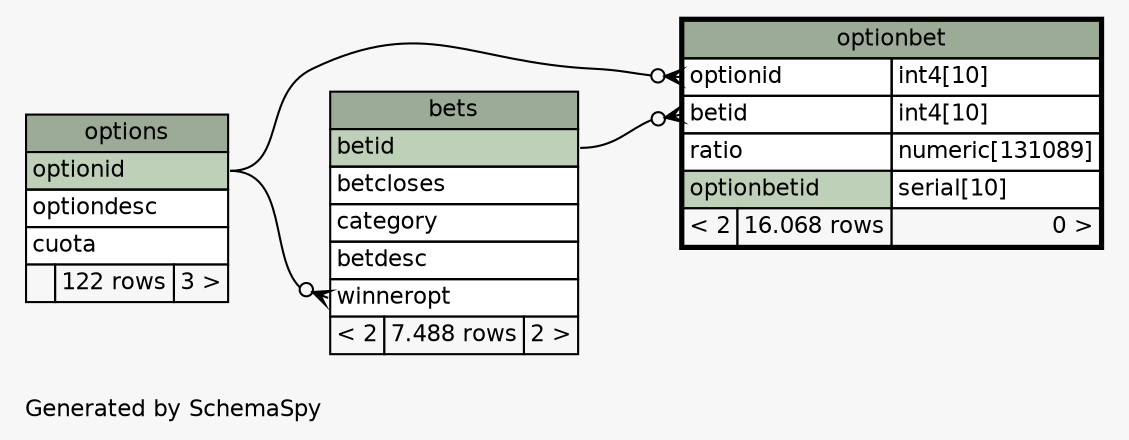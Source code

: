 // dot 2.38.0 on Linux 4.4.0-45-generic
// SchemaSpy rev 590
digraph "oneDegreeRelationshipsDiagram" {
  graph [
    rankdir="RL"
    bgcolor="#f7f7f7"
    label="\nGenerated by SchemaSpy"
    labeljust="l"
    nodesep="0.18"
    ranksep="0.46"
    fontname="Helvetica"
    fontsize="11"
  ];
  node [
    fontname="Helvetica"
    fontsize="11"
    shape="plaintext"
  ];
  edge [
    arrowsize="0.8"
  ];
  "bets":"winneropt":w -> "options":"optionid":e [arrowhead=none dir=back arrowtail=crowodot];
  "optionbet":"betid":w -> "bets":"betid":e [arrowhead=none dir=back arrowtail=crowodot];
  "optionbet":"optionid":w -> "options":"optionid":e [arrowhead=none dir=back arrowtail=crowodot];
  "bets" [
    label=<
    <TABLE BORDER="0" CELLBORDER="1" CELLSPACING="0" BGCOLOR="#ffffff">
      <TR><TD COLSPAN="3" BGCOLOR="#9bab96" ALIGN="CENTER">bets</TD></TR>
      <TR><TD PORT="betid" COLSPAN="3" BGCOLOR="#bed1b8" ALIGN="LEFT">betid</TD></TR>
      <TR><TD PORT="betcloses" COLSPAN="3" ALIGN="LEFT">betcloses</TD></TR>
      <TR><TD PORT="category" COLSPAN="3" ALIGN="LEFT">category</TD></TR>
      <TR><TD PORT="betdesc" COLSPAN="3" ALIGN="LEFT">betdesc</TD></TR>
      <TR><TD PORT="winneropt" COLSPAN="3" ALIGN="LEFT">winneropt</TD></TR>
      <TR><TD ALIGN="LEFT" BGCOLOR="#f7f7f7">&lt; 2</TD><TD ALIGN="RIGHT" BGCOLOR="#f7f7f7">7.488 rows</TD><TD ALIGN="RIGHT" BGCOLOR="#f7f7f7">2 &gt;</TD></TR>
    </TABLE>>
    URL="bets.html"
    tooltip="bets"
  ];
  "optionbet" [
    label=<
    <TABLE BORDER="2" CELLBORDER="1" CELLSPACING="0" BGCOLOR="#ffffff">
      <TR><TD COLSPAN="3" BGCOLOR="#9bab96" ALIGN="CENTER">optionbet</TD></TR>
      <TR><TD PORT="optionid" COLSPAN="2" ALIGN="LEFT">optionid</TD><TD PORT="optionid.type" ALIGN="LEFT">int4[10]</TD></TR>
      <TR><TD PORT="betid" COLSPAN="2" ALIGN="LEFT">betid</TD><TD PORT="betid.type" ALIGN="LEFT">int4[10]</TD></TR>
      <TR><TD PORT="ratio" COLSPAN="2" ALIGN="LEFT">ratio</TD><TD PORT="ratio.type" ALIGN="LEFT">numeric[131089]</TD></TR>
      <TR><TD PORT="optionbetid" COLSPAN="2" BGCOLOR="#bed1b8" ALIGN="LEFT">optionbetid</TD><TD PORT="optionbetid.type" ALIGN="LEFT">serial[10]</TD></TR>
      <TR><TD ALIGN="LEFT" BGCOLOR="#f7f7f7">&lt; 2</TD><TD ALIGN="RIGHT" BGCOLOR="#f7f7f7">16.068 rows</TD><TD ALIGN="RIGHT" BGCOLOR="#f7f7f7">0 &gt;</TD></TR>
    </TABLE>>
    URL="optionbet.html"
    tooltip="optionbet"
  ];
  "options" [
    label=<
    <TABLE BORDER="0" CELLBORDER="1" CELLSPACING="0" BGCOLOR="#ffffff">
      <TR><TD COLSPAN="3" BGCOLOR="#9bab96" ALIGN="CENTER">options</TD></TR>
      <TR><TD PORT="optionid" COLSPAN="3" BGCOLOR="#bed1b8" ALIGN="LEFT">optionid</TD></TR>
      <TR><TD PORT="optiondesc" COLSPAN="3" ALIGN="LEFT">optiondesc</TD></TR>
      <TR><TD PORT="cuota" COLSPAN="3" ALIGN="LEFT">cuota</TD></TR>
      <TR><TD ALIGN="LEFT" BGCOLOR="#f7f7f7">  </TD><TD ALIGN="RIGHT" BGCOLOR="#f7f7f7">122 rows</TD><TD ALIGN="RIGHT" BGCOLOR="#f7f7f7">3 &gt;</TD></TR>
    </TABLE>>
    URL="options.html"
    tooltip="options"
  ];
}
